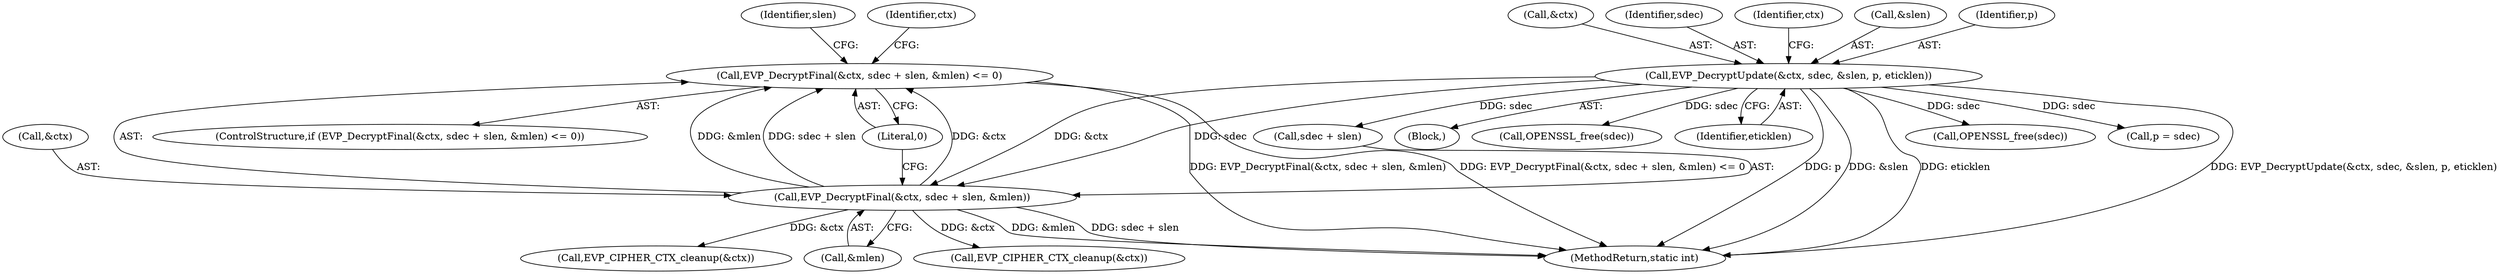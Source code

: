 digraph "0_openssl_7fd4ce6a997be5f5c9e744ac527725c2850de203@API" {
"1000293" [label="(Call,EVP_DecryptFinal(&ctx, sdec + slen, &mlen) <= 0)"];
"1000294" [label="(Call,EVP_DecryptFinal(&ctx, sdec + slen, &mlen))"];
"1000284" [label="(Call,EVP_DecryptUpdate(&ctx, sdec, &slen, p, eticklen))"];
"1000290" [label="(Identifier,p)"];
"1000300" [label="(Call,&mlen)"];
"1000302" [label="(Literal,0)"];
"1000327" [label="(Call,OPENSSL_free(sdec))"];
"1000317" [label="(Call,p = sdec)"];
"1000285" [label="(Call,&ctx)"];
"1000287" [label="(Identifier,sdec)"];
"1000304" [label="(Call,EVP_CIPHER_CTX_cleanup(&ctx))"];
"1000284" [label="(Call,EVP_DecryptUpdate(&ctx, sdec, &slen, p, eticklen))"];
"1000296" [label="(Identifier,ctx)"];
"1000295" [label="(Call,&ctx)"];
"1000306" [label="(Identifier,ctx)"];
"1000288" [label="(Call,&slen)"];
"1000116" [label="(Block,)"];
"1000297" [label="(Call,sdec + slen)"];
"1000294" [label="(Call,EVP_DecryptFinal(&ctx, sdec + slen, &mlen))"];
"1000293" [label="(Call,EVP_DecryptFinal(&ctx, sdec + slen, &mlen) <= 0)"];
"1000292" [label="(ControlStructure,if (EVP_DecryptFinal(&ctx, sdec + slen, &mlen) <= 0))"];
"1000312" [label="(Identifier,slen)"];
"1000359" [label="(MethodReturn,static int)"];
"1000314" [label="(Call,EVP_CIPHER_CTX_cleanup(&ctx))"];
"1000307" [label="(Call,OPENSSL_free(sdec))"];
"1000291" [label="(Identifier,eticklen)"];
"1000293" -> "1000292"  [label="AST: "];
"1000293" -> "1000302"  [label="CFG: "];
"1000294" -> "1000293"  [label="AST: "];
"1000302" -> "1000293"  [label="AST: "];
"1000306" -> "1000293"  [label="CFG: "];
"1000312" -> "1000293"  [label="CFG: "];
"1000293" -> "1000359"  [label="DDG: EVP_DecryptFinal(&ctx, sdec + slen, &mlen)"];
"1000293" -> "1000359"  [label="DDG: EVP_DecryptFinal(&ctx, sdec + slen, &mlen) <= 0"];
"1000294" -> "1000293"  [label="DDG: &ctx"];
"1000294" -> "1000293"  [label="DDG: sdec + slen"];
"1000294" -> "1000293"  [label="DDG: &mlen"];
"1000294" -> "1000300"  [label="CFG: "];
"1000295" -> "1000294"  [label="AST: "];
"1000297" -> "1000294"  [label="AST: "];
"1000300" -> "1000294"  [label="AST: "];
"1000302" -> "1000294"  [label="CFG: "];
"1000294" -> "1000359"  [label="DDG: &mlen"];
"1000294" -> "1000359"  [label="DDG: sdec + slen"];
"1000284" -> "1000294"  [label="DDG: &ctx"];
"1000284" -> "1000294"  [label="DDG: sdec"];
"1000294" -> "1000304"  [label="DDG: &ctx"];
"1000294" -> "1000314"  [label="DDG: &ctx"];
"1000284" -> "1000116"  [label="AST: "];
"1000284" -> "1000291"  [label="CFG: "];
"1000285" -> "1000284"  [label="AST: "];
"1000287" -> "1000284"  [label="AST: "];
"1000288" -> "1000284"  [label="AST: "];
"1000290" -> "1000284"  [label="AST: "];
"1000291" -> "1000284"  [label="AST: "];
"1000296" -> "1000284"  [label="CFG: "];
"1000284" -> "1000359"  [label="DDG: eticklen"];
"1000284" -> "1000359"  [label="DDG: EVP_DecryptUpdate(&ctx, sdec, &slen, p, eticklen)"];
"1000284" -> "1000359"  [label="DDG: p"];
"1000284" -> "1000359"  [label="DDG: &slen"];
"1000284" -> "1000297"  [label="DDG: sdec"];
"1000284" -> "1000307"  [label="DDG: sdec"];
"1000284" -> "1000317"  [label="DDG: sdec"];
"1000284" -> "1000327"  [label="DDG: sdec"];
}

